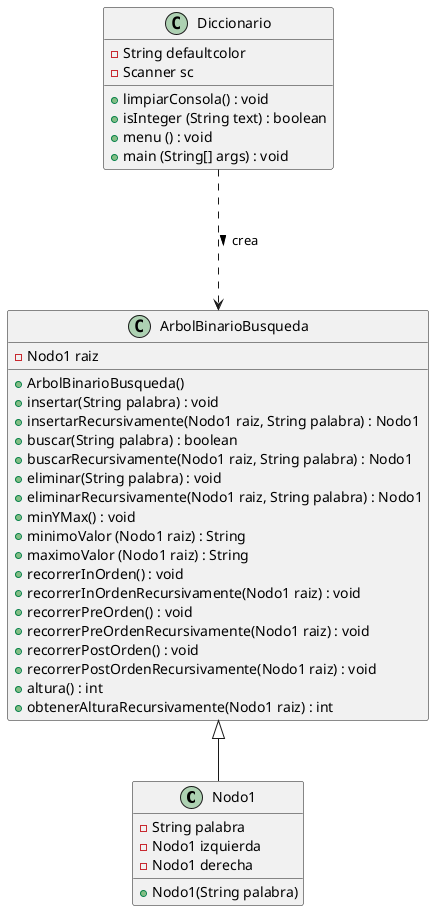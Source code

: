 @startuml Diagrama de Diccionario

class Nodo1{
    - String palabra
    - Nodo1 izquierda
    - Nodo1 derecha

    + Nodo1(String palabra)
}

class ArbolBinarioBusqueda{
    - Nodo1 raiz

    + ArbolBinarioBusqueda()
    + insertar(String palabra) : void
    + insertarRecursivamente(Nodo1 raiz, String palabra) : Nodo1
    + buscar(String palabra) : boolean
    + buscarRecursivamente(Nodo1 raiz, String palabra) : Nodo1
    + eliminar(String palabra) : void
    + eliminarRecursivamente(Nodo1 raiz, String palabra) : Nodo1
    + minYMax() : void
    + minimoValor (Nodo1 raiz) : String
    + maximoValor (Nodo1 raiz) : String
    + recorrerInOrden() : void
    + recorrerInOrdenRecursivamente(Nodo1 raiz) : void
    + recorrerPreOrden() : void
    + recorrerPreOrdenRecursivamente(Nodo1 raiz) : void
    + recorrerPostOrden() : void
    + recorrerPostOrdenRecursivamente(Nodo1 raiz) : void
    + altura() : int
    + obtenerAlturaRecursivamente(Nodo1 raiz) : int
}

class Diccionario{
    - String defaultcolor
    - Scanner sc 

    + limpiarConsola() : void
    + isInteger (String text) : boolean
    + menu () : void
    + main (String[] args) : void 
}

Diccionario ...> ArbolBinarioBusqueda : > crea
ArbolBinarioBusqueda <|-- Nodo1


@enduml